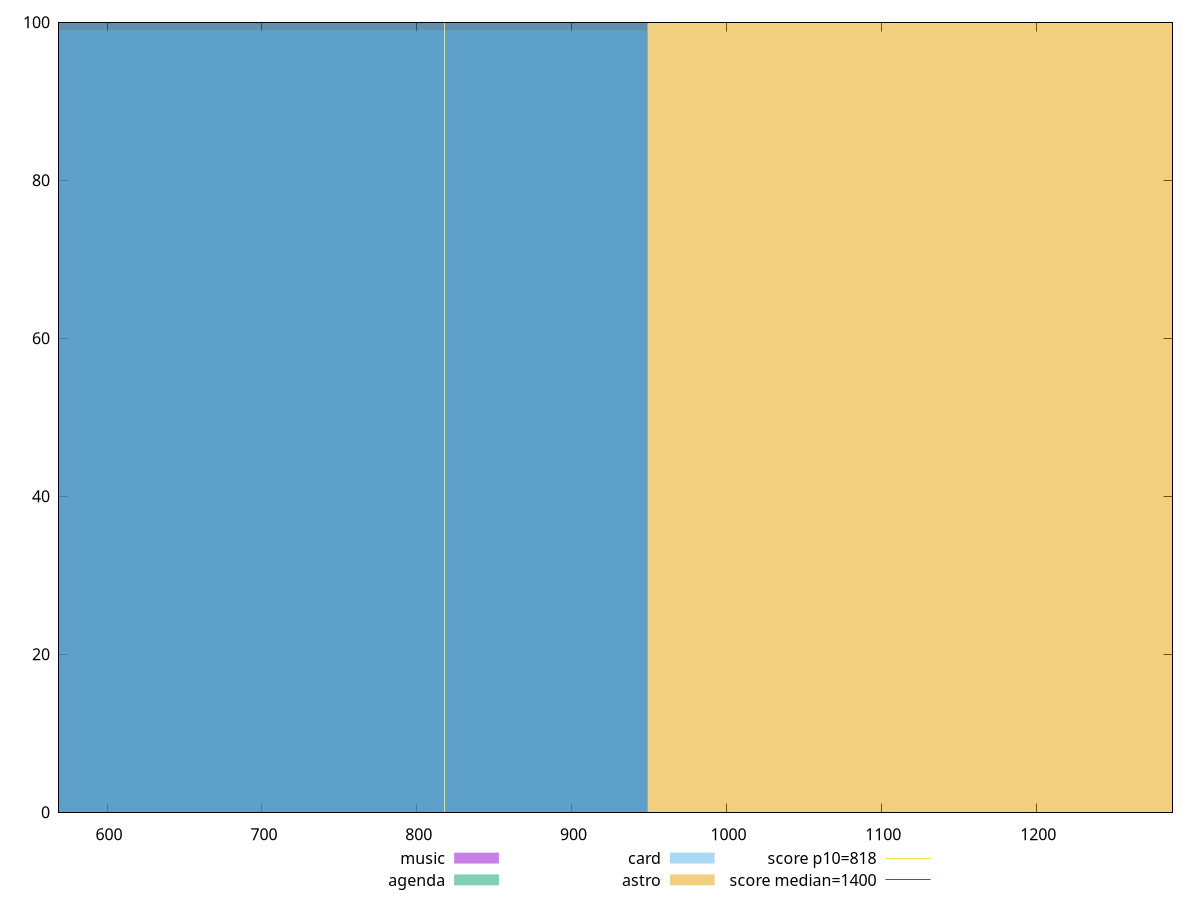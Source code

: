 reset

$music <<EOF
632.7093941760114 100
EOF

$agenda <<EOF
632.7093941760114 100
EOF

$card <<EOF
632.7093941760114 99
EOF

$astro <<EOF
1265.4187883520228 100
EOF

set key outside below
set boxwidth 632.7093941760114
set xrange [569:1288]
set yrange [0:100]
set trange [0:100]
set style fill transparent solid 0.5 noborder

set parametric
set terminal svg size 640, 520 enhanced background rgb 'white'
set output "reports/report_00030_2021-02-24T20-42-31.540Z/dom-size/comparison/histogram/all_raw.svg"

plot $music title "music" with boxes, \
     $agenda title "agenda" with boxes, \
     $card title "card" with boxes, \
     $astro title "astro" with boxes, \
     818,t title "score p10=818", \
     1400,t title "score median=1400"

reset
